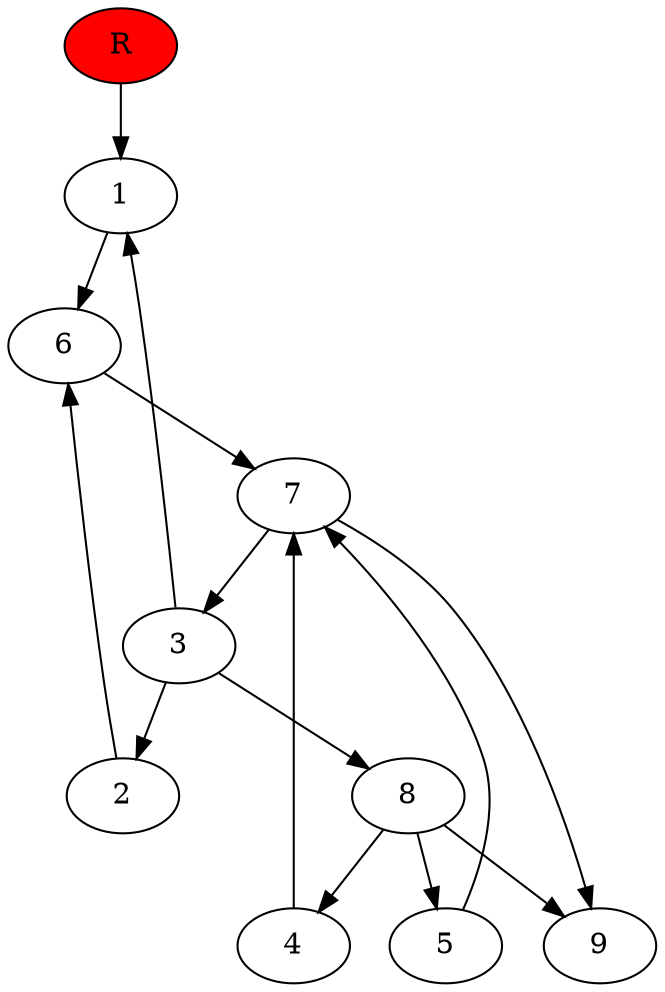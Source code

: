 digraph prb8105 {
	1
	2
	3
	4
	5
	6
	7
	8
	R [fillcolor="#ff0000" style=filled]
	1 -> 6
	2 -> 6
	3 -> 1
	3 -> 2
	3 -> 8
	4 -> 7
	5 -> 7
	6 -> 7
	7 -> 3
	7 -> 9
	8 -> 4
	8 -> 5
	8 -> 9
	R -> 1
}
